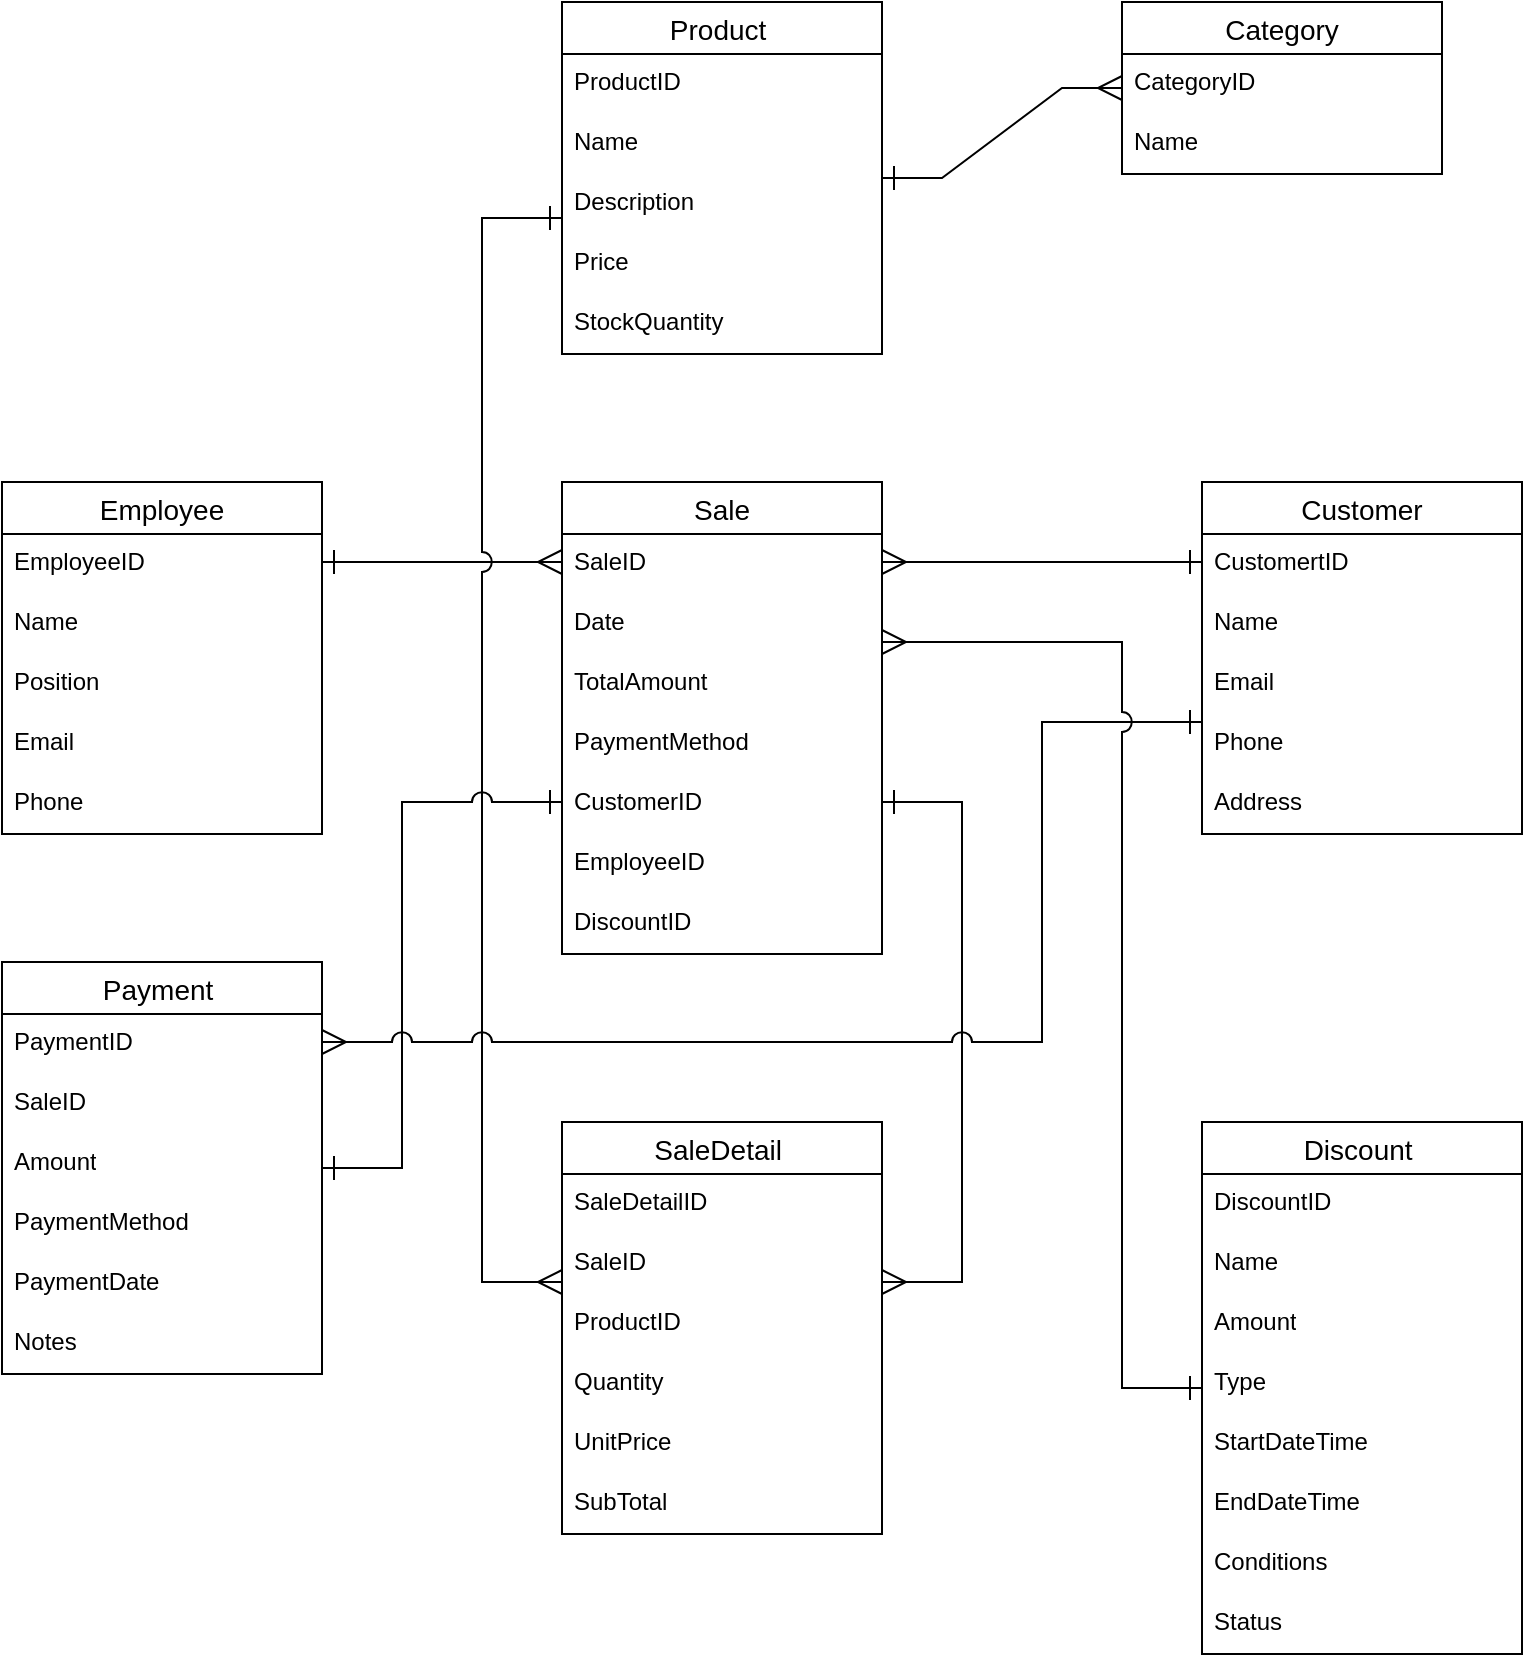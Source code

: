<mxfile version="24.2.5" type="device">
  <diagram name="Page-1" id="sjCxe3eiVFmh8ydVh7Rz">
    <mxGraphModel dx="1257" dy="764" grid="1" gridSize="10" guides="1" tooltips="1" connect="1" arrows="1" fold="1" page="1" pageScale="1" pageWidth="850" pageHeight="1100" math="0" shadow="0">
      <root>
        <mxCell id="0" />
        <mxCell id="1" parent="0" />
        <mxCell id="y_VfSDoineU-YyAkOvzb-1" value="Product " style="swimlane;fontStyle=0;childLayout=stackLayout;horizontal=1;startSize=26;horizontalStack=0;resizeParent=1;resizeParentMax=0;resizeLast=0;collapsible=1;marginBottom=0;align=center;fontSize=14;" vertex="1" parent="1">
          <mxGeometry x="320" y="40" width="160" height="176" as="geometry" />
        </mxCell>
        <mxCell id="y_VfSDoineU-YyAkOvzb-2" value="ProductID" style="text;strokeColor=none;fillColor=none;spacingLeft=4;spacingRight=4;overflow=hidden;rotatable=0;points=[[0,0.5],[1,0.5]];portConstraint=eastwest;fontSize=12;whiteSpace=wrap;html=1;" vertex="1" parent="y_VfSDoineU-YyAkOvzb-1">
          <mxGeometry y="26" width="160" height="30" as="geometry" />
        </mxCell>
        <mxCell id="y_VfSDoineU-YyAkOvzb-3" value="Name" style="text;strokeColor=none;fillColor=none;spacingLeft=4;spacingRight=4;overflow=hidden;rotatable=0;points=[[0,0.5],[1,0.5]];portConstraint=eastwest;fontSize=12;whiteSpace=wrap;html=1;" vertex="1" parent="y_VfSDoineU-YyAkOvzb-1">
          <mxGeometry y="56" width="160" height="30" as="geometry" />
        </mxCell>
        <mxCell id="y_VfSDoineU-YyAkOvzb-5" value="Description" style="text;strokeColor=none;fillColor=none;spacingLeft=4;spacingRight=4;overflow=hidden;rotatable=0;points=[[0,0.5],[1,0.5]];portConstraint=eastwest;fontSize=12;whiteSpace=wrap;html=1;" vertex="1" parent="y_VfSDoineU-YyAkOvzb-1">
          <mxGeometry y="86" width="160" height="30" as="geometry" />
        </mxCell>
        <mxCell id="y_VfSDoineU-YyAkOvzb-4" value="Price" style="text;strokeColor=none;fillColor=none;spacingLeft=4;spacingRight=4;overflow=hidden;rotatable=0;points=[[0,0.5],[1,0.5]];portConstraint=eastwest;fontSize=12;whiteSpace=wrap;html=1;" vertex="1" parent="y_VfSDoineU-YyAkOvzb-1">
          <mxGeometry y="116" width="160" height="30" as="geometry" />
        </mxCell>
        <mxCell id="y_VfSDoineU-YyAkOvzb-6" value="StockQuantity" style="text;strokeColor=none;fillColor=none;spacingLeft=4;spacingRight=4;overflow=hidden;rotatable=0;points=[[0,0.5],[1,0.5]];portConstraint=eastwest;fontSize=12;whiteSpace=wrap;html=1;" vertex="1" parent="y_VfSDoineU-YyAkOvzb-1">
          <mxGeometry y="146" width="160" height="30" as="geometry" />
        </mxCell>
        <mxCell id="y_VfSDoineU-YyAkOvzb-8" value="Category" style="swimlane;fontStyle=0;childLayout=stackLayout;horizontal=1;startSize=26;horizontalStack=0;resizeParent=1;resizeParentMax=0;resizeLast=0;collapsible=1;marginBottom=0;align=center;fontSize=14;" vertex="1" parent="1">
          <mxGeometry x="600" y="40" width="160" height="86" as="geometry" />
        </mxCell>
        <mxCell id="y_VfSDoineU-YyAkOvzb-9" value="CategoryID" style="text;strokeColor=none;fillColor=none;spacingLeft=4;spacingRight=4;overflow=hidden;rotatable=0;points=[[0,0.5],[1,0.5]];portConstraint=eastwest;fontSize=12;whiteSpace=wrap;html=1;" vertex="1" parent="y_VfSDoineU-YyAkOvzb-8">
          <mxGeometry y="26" width="160" height="30" as="geometry" />
        </mxCell>
        <mxCell id="y_VfSDoineU-YyAkOvzb-10" value="Name" style="text;strokeColor=none;fillColor=none;spacingLeft=4;spacingRight=4;overflow=hidden;rotatable=0;points=[[0,0.5],[1,0.5]];portConstraint=eastwest;fontSize=12;whiteSpace=wrap;html=1;" vertex="1" parent="y_VfSDoineU-YyAkOvzb-8">
          <mxGeometry y="56" width="160" height="30" as="geometry" />
        </mxCell>
        <mxCell id="y_VfSDoineU-YyAkOvzb-14" value="Customer" style="swimlane;fontStyle=0;childLayout=stackLayout;horizontal=1;startSize=26;horizontalStack=0;resizeParent=1;resizeParentMax=0;resizeLast=0;collapsible=1;marginBottom=0;align=center;fontSize=14;" vertex="1" parent="1">
          <mxGeometry x="640" y="280" width="160" height="176" as="geometry" />
        </mxCell>
        <mxCell id="y_VfSDoineU-YyAkOvzb-15" value="CustomertID" style="text;strokeColor=none;fillColor=none;spacingLeft=4;spacingRight=4;overflow=hidden;rotatable=0;points=[[0,0.5],[1,0.5]];portConstraint=eastwest;fontSize=12;whiteSpace=wrap;html=1;" vertex="1" parent="y_VfSDoineU-YyAkOvzb-14">
          <mxGeometry y="26" width="160" height="30" as="geometry" />
        </mxCell>
        <mxCell id="y_VfSDoineU-YyAkOvzb-16" value="Name" style="text;strokeColor=none;fillColor=none;spacingLeft=4;spacingRight=4;overflow=hidden;rotatable=0;points=[[0,0.5],[1,0.5]];portConstraint=eastwest;fontSize=12;whiteSpace=wrap;html=1;" vertex="1" parent="y_VfSDoineU-YyAkOvzb-14">
          <mxGeometry y="56" width="160" height="30" as="geometry" />
        </mxCell>
        <mxCell id="y_VfSDoineU-YyAkOvzb-17" value="Email" style="text;strokeColor=none;fillColor=none;spacingLeft=4;spacingRight=4;overflow=hidden;rotatable=0;points=[[0,0.5],[1,0.5]];portConstraint=eastwest;fontSize=12;whiteSpace=wrap;html=1;" vertex="1" parent="y_VfSDoineU-YyAkOvzb-14">
          <mxGeometry y="86" width="160" height="30" as="geometry" />
        </mxCell>
        <mxCell id="y_VfSDoineU-YyAkOvzb-18" value="Phone" style="text;strokeColor=none;fillColor=none;spacingLeft=4;spacingRight=4;overflow=hidden;rotatable=0;points=[[0,0.5],[1,0.5]];portConstraint=eastwest;fontSize=12;whiteSpace=wrap;html=1;" vertex="1" parent="y_VfSDoineU-YyAkOvzb-14">
          <mxGeometry y="116" width="160" height="30" as="geometry" />
        </mxCell>
        <mxCell id="y_VfSDoineU-YyAkOvzb-19" value="Address" style="text;strokeColor=none;fillColor=none;spacingLeft=4;spacingRight=4;overflow=hidden;rotatable=0;points=[[0,0.5],[1,0.5]];portConstraint=eastwest;fontSize=12;whiteSpace=wrap;html=1;" vertex="1" parent="y_VfSDoineU-YyAkOvzb-14">
          <mxGeometry y="146" width="160" height="30" as="geometry" />
        </mxCell>
        <mxCell id="y_VfSDoineU-YyAkOvzb-20" value="Employee" style="swimlane;fontStyle=0;childLayout=stackLayout;horizontal=1;startSize=26;horizontalStack=0;resizeParent=1;resizeParentMax=0;resizeLast=0;collapsible=1;marginBottom=0;align=center;fontSize=14;" vertex="1" parent="1">
          <mxGeometry x="40" y="280" width="160" height="176" as="geometry" />
        </mxCell>
        <mxCell id="y_VfSDoineU-YyAkOvzb-21" value="EmployeeID" style="text;strokeColor=none;fillColor=none;spacingLeft=4;spacingRight=4;overflow=hidden;rotatable=0;points=[[0,0.5],[1,0.5]];portConstraint=eastwest;fontSize=12;whiteSpace=wrap;html=1;" vertex="1" parent="y_VfSDoineU-YyAkOvzb-20">
          <mxGeometry y="26" width="160" height="30" as="geometry" />
        </mxCell>
        <mxCell id="y_VfSDoineU-YyAkOvzb-22" value="Name" style="text;strokeColor=none;fillColor=none;spacingLeft=4;spacingRight=4;overflow=hidden;rotatable=0;points=[[0,0.5],[1,0.5]];portConstraint=eastwest;fontSize=12;whiteSpace=wrap;html=1;" vertex="1" parent="y_VfSDoineU-YyAkOvzb-20">
          <mxGeometry y="56" width="160" height="30" as="geometry" />
        </mxCell>
        <mxCell id="y_VfSDoineU-YyAkOvzb-23" value="Position" style="text;strokeColor=none;fillColor=none;spacingLeft=4;spacingRight=4;overflow=hidden;rotatable=0;points=[[0,0.5],[1,0.5]];portConstraint=eastwest;fontSize=12;whiteSpace=wrap;html=1;" vertex="1" parent="y_VfSDoineU-YyAkOvzb-20">
          <mxGeometry y="86" width="160" height="30" as="geometry" />
        </mxCell>
        <mxCell id="y_VfSDoineU-YyAkOvzb-25" value="Email" style="text;strokeColor=none;fillColor=none;spacingLeft=4;spacingRight=4;overflow=hidden;rotatable=0;points=[[0,0.5],[1,0.5]];portConstraint=eastwest;fontSize=12;whiteSpace=wrap;html=1;" vertex="1" parent="y_VfSDoineU-YyAkOvzb-20">
          <mxGeometry y="116" width="160" height="30" as="geometry" />
        </mxCell>
        <mxCell id="y_VfSDoineU-YyAkOvzb-24" value="Phone" style="text;strokeColor=none;fillColor=none;spacingLeft=4;spacingRight=4;overflow=hidden;rotatable=0;points=[[0,0.5],[1,0.5]];portConstraint=eastwest;fontSize=12;whiteSpace=wrap;html=1;" vertex="1" parent="y_VfSDoineU-YyAkOvzb-20">
          <mxGeometry y="146" width="160" height="30" as="geometry" />
        </mxCell>
        <mxCell id="y_VfSDoineU-YyAkOvzb-26" value="Sale" style="swimlane;fontStyle=0;childLayout=stackLayout;horizontal=1;startSize=26;horizontalStack=0;resizeParent=1;resizeParentMax=0;resizeLast=0;collapsible=1;marginBottom=0;align=center;fontSize=14;" vertex="1" parent="1">
          <mxGeometry x="320" y="280" width="160" height="236" as="geometry" />
        </mxCell>
        <mxCell id="y_VfSDoineU-YyAkOvzb-27" value="SaleID" style="text;strokeColor=none;fillColor=none;spacingLeft=4;spacingRight=4;overflow=hidden;rotatable=0;points=[[0,0.5],[1,0.5]];portConstraint=eastwest;fontSize=12;whiteSpace=wrap;html=1;" vertex="1" parent="y_VfSDoineU-YyAkOvzb-26">
          <mxGeometry y="26" width="160" height="30" as="geometry" />
        </mxCell>
        <mxCell id="y_VfSDoineU-YyAkOvzb-28" value="Date" style="text;strokeColor=none;fillColor=none;spacingLeft=4;spacingRight=4;overflow=hidden;rotatable=0;points=[[0,0.5],[1,0.5]];portConstraint=eastwest;fontSize=12;whiteSpace=wrap;html=1;" vertex="1" parent="y_VfSDoineU-YyAkOvzb-26">
          <mxGeometry y="56" width="160" height="30" as="geometry" />
        </mxCell>
        <mxCell id="y_VfSDoineU-YyAkOvzb-29" value="TotalAmount" style="text;strokeColor=none;fillColor=none;spacingLeft=4;spacingRight=4;overflow=hidden;rotatable=0;points=[[0,0.5],[1,0.5]];portConstraint=eastwest;fontSize=12;whiteSpace=wrap;html=1;" vertex="1" parent="y_VfSDoineU-YyAkOvzb-26">
          <mxGeometry y="86" width="160" height="30" as="geometry" />
        </mxCell>
        <mxCell id="y_VfSDoineU-YyAkOvzb-30" value="PaymentMethod" style="text;strokeColor=none;fillColor=none;spacingLeft=4;spacingRight=4;overflow=hidden;rotatable=0;points=[[0,0.5],[1,0.5]];portConstraint=eastwest;fontSize=12;whiteSpace=wrap;html=1;" vertex="1" parent="y_VfSDoineU-YyAkOvzb-26">
          <mxGeometry y="116" width="160" height="30" as="geometry" />
        </mxCell>
        <mxCell id="y_VfSDoineU-YyAkOvzb-31" value="CustomerID" style="text;strokeColor=none;fillColor=none;spacingLeft=4;spacingRight=4;overflow=hidden;rotatable=0;points=[[0,0.5],[1,0.5]];portConstraint=eastwest;fontSize=12;whiteSpace=wrap;html=1;" vertex="1" parent="y_VfSDoineU-YyAkOvzb-26">
          <mxGeometry y="146" width="160" height="30" as="geometry" />
        </mxCell>
        <mxCell id="y_VfSDoineU-YyAkOvzb-32" value="EmployeeID" style="text;strokeColor=none;fillColor=none;spacingLeft=4;spacingRight=4;overflow=hidden;rotatable=0;points=[[0,0.5],[1,0.5]];portConstraint=eastwest;fontSize=12;whiteSpace=wrap;html=1;" vertex="1" parent="y_VfSDoineU-YyAkOvzb-26">
          <mxGeometry y="176" width="160" height="30" as="geometry" />
        </mxCell>
        <mxCell id="y_VfSDoineU-YyAkOvzb-57" value="DiscountID" style="text;strokeColor=none;fillColor=none;spacingLeft=4;spacingRight=4;overflow=hidden;rotatable=0;points=[[0,0.5],[1,0.5]];portConstraint=eastwest;fontSize=12;whiteSpace=wrap;html=1;" vertex="1" parent="y_VfSDoineU-YyAkOvzb-26">
          <mxGeometry y="206" width="160" height="30" as="geometry" />
        </mxCell>
        <mxCell id="y_VfSDoineU-YyAkOvzb-33" value="SaleDetail " style="swimlane;fontStyle=0;childLayout=stackLayout;horizontal=1;startSize=26;horizontalStack=0;resizeParent=1;resizeParentMax=0;resizeLast=0;collapsible=1;marginBottom=0;align=center;fontSize=14;" vertex="1" parent="1">
          <mxGeometry x="320" y="600" width="160" height="206" as="geometry" />
        </mxCell>
        <mxCell id="y_VfSDoineU-YyAkOvzb-34" value="SaleDetailID" style="text;strokeColor=none;fillColor=none;spacingLeft=4;spacingRight=4;overflow=hidden;rotatable=0;points=[[0,0.5],[1,0.5]];portConstraint=eastwest;fontSize=12;whiteSpace=wrap;html=1;" vertex="1" parent="y_VfSDoineU-YyAkOvzb-33">
          <mxGeometry y="26" width="160" height="30" as="geometry" />
        </mxCell>
        <mxCell id="y_VfSDoineU-YyAkOvzb-35" value="SaleID" style="text;strokeColor=none;fillColor=none;spacingLeft=4;spacingRight=4;overflow=hidden;rotatable=0;points=[[0,0.5],[1,0.5]];portConstraint=eastwest;fontSize=12;whiteSpace=wrap;html=1;" vertex="1" parent="y_VfSDoineU-YyAkOvzb-33">
          <mxGeometry y="56" width="160" height="30" as="geometry" />
        </mxCell>
        <mxCell id="y_VfSDoineU-YyAkOvzb-36" value="ProductID" style="text;strokeColor=none;fillColor=none;spacingLeft=4;spacingRight=4;overflow=hidden;rotatable=0;points=[[0,0.5],[1,0.5]];portConstraint=eastwest;fontSize=12;whiteSpace=wrap;html=1;" vertex="1" parent="y_VfSDoineU-YyAkOvzb-33">
          <mxGeometry y="86" width="160" height="30" as="geometry" />
        </mxCell>
        <mxCell id="y_VfSDoineU-YyAkOvzb-37" value="Quantity" style="text;strokeColor=none;fillColor=none;spacingLeft=4;spacingRight=4;overflow=hidden;rotatable=0;points=[[0,0.5],[1,0.5]];portConstraint=eastwest;fontSize=12;whiteSpace=wrap;html=1;" vertex="1" parent="y_VfSDoineU-YyAkOvzb-33">
          <mxGeometry y="116" width="160" height="30" as="geometry" />
        </mxCell>
        <mxCell id="y_VfSDoineU-YyAkOvzb-38" value="UnitPrice" style="text;strokeColor=none;fillColor=none;spacingLeft=4;spacingRight=4;overflow=hidden;rotatable=0;points=[[0,0.5],[1,0.5]];portConstraint=eastwest;fontSize=12;whiteSpace=wrap;html=1;" vertex="1" parent="y_VfSDoineU-YyAkOvzb-33">
          <mxGeometry y="146" width="160" height="30" as="geometry" />
        </mxCell>
        <mxCell id="y_VfSDoineU-YyAkOvzb-39" value="SubTotal" style="text;strokeColor=none;fillColor=none;spacingLeft=4;spacingRight=4;overflow=hidden;rotatable=0;points=[[0,0.5],[1,0.5]];portConstraint=eastwest;fontSize=12;whiteSpace=wrap;html=1;" vertex="1" parent="y_VfSDoineU-YyAkOvzb-33">
          <mxGeometry y="176" width="160" height="30" as="geometry" />
        </mxCell>
        <mxCell id="y_VfSDoineU-YyAkOvzb-40" value="" style="edgeStyle=entityRelationEdgeStyle;fontSize=12;html=1;endArrow=ERone;endFill=1;rounded=0;strokeWidth=1;endSize=10;startSize=10;jumpSize=10;startArrow=ERmany;startFill=0;jumpStyle=arc;" edge="1" parent="1" source="y_VfSDoineU-YyAkOvzb-8" target="y_VfSDoineU-YyAkOvzb-1">
          <mxGeometry width="100" height="100" relative="1" as="geometry">
            <mxPoint x="650" y="320" as="sourcePoint" />
            <mxPoint x="750" y="220" as="targetPoint" />
          </mxGeometry>
        </mxCell>
        <mxCell id="y_VfSDoineU-YyAkOvzb-41" value="" style="edgeStyle=orthogonalEdgeStyle;fontSize=12;html=1;endArrow=ERone;endFill=1;rounded=0;strokeWidth=1;endSize=10;startSize=10;jumpSize=10;startArrow=ERmany;startFill=0;jumpStyle=arc;" edge="1" parent="1" source="y_VfSDoineU-YyAkOvzb-26" target="y_VfSDoineU-YyAkOvzb-14">
          <mxGeometry width="100" height="100" relative="1" as="geometry">
            <mxPoint x="660" y="216" as="sourcePoint" />
            <mxPoint x="540" y="261" as="targetPoint" />
            <Array as="points">
              <mxPoint x="560" y="320" />
              <mxPoint x="560" y="320" />
            </Array>
          </mxGeometry>
        </mxCell>
        <mxCell id="y_VfSDoineU-YyAkOvzb-42" value="" style="edgeStyle=orthogonalEdgeStyle;fontSize=12;html=1;endArrow=ERone;endFill=1;rounded=0;strokeWidth=1;endSize=10;startSize=10;jumpSize=10;startArrow=ERmany;startFill=0;jumpStyle=arc;" edge="1" parent="1" source="y_VfSDoineU-YyAkOvzb-26" target="y_VfSDoineU-YyAkOvzb-20">
          <mxGeometry width="100" height="100" relative="1" as="geometry">
            <mxPoint x="260" y="310" as="sourcePoint" />
            <mxPoint x="610" y="378" as="targetPoint" />
            <Array as="points">
              <mxPoint x="240" y="320" />
              <mxPoint x="240" y="320" />
            </Array>
          </mxGeometry>
        </mxCell>
        <mxCell id="y_VfSDoineU-YyAkOvzb-43" value="" style="edgeStyle=orthogonalEdgeStyle;fontSize=12;html=1;endArrow=ERone;endFill=1;rounded=0;strokeWidth=1;endSize=10;startSize=10;jumpSize=10;startArrow=ERmany;startFill=0;jumpStyle=arc;" edge="1" parent="1" source="y_VfSDoineU-YyAkOvzb-33" target="y_VfSDoineU-YyAkOvzb-26">
          <mxGeometry width="100" height="100" relative="1" as="geometry">
            <mxPoint x="330" y="393" as="sourcePoint" />
            <mxPoint x="210" y="378" as="targetPoint" />
            <Array as="points">
              <mxPoint x="520" y="680" />
              <mxPoint x="520" y="440" />
            </Array>
          </mxGeometry>
        </mxCell>
        <mxCell id="y_VfSDoineU-YyAkOvzb-46" value="" style="fontSize=12;html=1;endArrow=ERone;endFill=1;rounded=0;strokeWidth=1;endSize=10;startSize=10;jumpSize=10;startArrow=ERmany;startFill=0;edgeStyle=orthogonalEdgeStyle;jumpStyle=arc;" edge="1" parent="1" source="y_VfSDoineU-YyAkOvzb-33" target="y_VfSDoineU-YyAkOvzb-1">
          <mxGeometry width="100" height="100" relative="1" as="geometry">
            <mxPoint x="250" y="635.0" as="sourcePoint" />
            <mxPoint x="250" y="160.0" as="targetPoint" />
            <Array as="points">
              <mxPoint x="280" y="680" />
              <mxPoint x="280" y="148" />
            </Array>
          </mxGeometry>
        </mxCell>
        <mxCell id="y_VfSDoineU-YyAkOvzb-47" value="Payment " style="swimlane;fontStyle=0;childLayout=stackLayout;horizontal=1;startSize=26;horizontalStack=0;resizeParent=1;resizeParentMax=0;resizeLast=0;collapsible=1;marginBottom=0;align=center;fontSize=14;" vertex="1" parent="1">
          <mxGeometry x="40" y="520" width="160" height="206" as="geometry" />
        </mxCell>
        <mxCell id="y_VfSDoineU-YyAkOvzb-48" value="PaymentID" style="text;strokeColor=none;fillColor=none;spacingLeft=4;spacingRight=4;overflow=hidden;rotatable=0;points=[[0,0.5],[1,0.5]];portConstraint=eastwest;fontSize=12;whiteSpace=wrap;html=1;fontStyle=0" vertex="1" parent="y_VfSDoineU-YyAkOvzb-47">
          <mxGeometry y="26" width="160" height="30" as="geometry" />
        </mxCell>
        <mxCell id="y_VfSDoineU-YyAkOvzb-49" value="SaleID" style="text;strokeColor=none;fillColor=none;spacingLeft=4;spacingRight=4;overflow=hidden;rotatable=0;points=[[0,0.5],[1,0.5]];portConstraint=eastwest;fontSize=12;whiteSpace=wrap;html=1;fontStyle=0" vertex="1" parent="y_VfSDoineU-YyAkOvzb-47">
          <mxGeometry y="56" width="160" height="30" as="geometry" />
        </mxCell>
        <mxCell id="y_VfSDoineU-YyAkOvzb-50" value="Amount" style="text;strokeColor=none;fillColor=none;spacingLeft=4;spacingRight=4;overflow=hidden;rotatable=0;points=[[0,0.5],[1,0.5]];portConstraint=eastwest;fontSize=12;whiteSpace=wrap;html=1;fontStyle=0" vertex="1" parent="y_VfSDoineU-YyAkOvzb-47">
          <mxGeometry y="86" width="160" height="30" as="geometry" />
        </mxCell>
        <mxCell id="y_VfSDoineU-YyAkOvzb-51" value="PaymentMethod" style="text;strokeColor=none;fillColor=none;spacingLeft=4;spacingRight=4;overflow=hidden;rotatable=0;points=[[0,0.5],[1,0.5]];portConstraint=eastwest;fontSize=12;whiteSpace=wrap;html=1;fontStyle=0" vertex="1" parent="y_VfSDoineU-YyAkOvzb-47">
          <mxGeometry y="116" width="160" height="30" as="geometry" />
        </mxCell>
        <mxCell id="y_VfSDoineU-YyAkOvzb-52" value="PaymentDate" style="text;strokeColor=none;fillColor=none;spacingLeft=4;spacingRight=4;overflow=hidden;rotatable=0;points=[[0,0.5],[1,0.5]];portConstraint=eastwest;fontSize=12;whiteSpace=wrap;html=1;fontStyle=0" vertex="1" parent="y_VfSDoineU-YyAkOvzb-47">
          <mxGeometry y="146" width="160" height="30" as="geometry" />
        </mxCell>
        <mxCell id="y_VfSDoineU-YyAkOvzb-53" value="Notes" style="text;strokeColor=none;fillColor=none;spacingLeft=4;spacingRight=4;overflow=hidden;rotatable=0;points=[[0,0.5],[1,0.5]];portConstraint=eastwest;fontSize=12;whiteSpace=wrap;html=1;fontStyle=0" vertex="1" parent="y_VfSDoineU-YyAkOvzb-47">
          <mxGeometry y="176" width="160" height="30" as="geometry" />
        </mxCell>
        <mxCell id="y_VfSDoineU-YyAkOvzb-54" value="" style="edgeStyle=orthogonalEdgeStyle;fontSize=12;html=1;endArrow=ERone;endFill=1;rounded=0;strokeWidth=1;endSize=10;startSize=10;jumpSize=10;startArrow=ERone;startFill=0;jumpStyle=arc;" edge="1" parent="1" source="y_VfSDoineU-YyAkOvzb-47" target="y_VfSDoineU-YyAkOvzb-26">
          <mxGeometry width="100" height="100" relative="1" as="geometry">
            <mxPoint x="280" y="495" as="sourcePoint" />
            <mxPoint x="160" y="480" as="targetPoint" />
            <Array as="points">
              <mxPoint x="240" y="623" />
              <mxPoint x="240" y="440" />
            </Array>
          </mxGeometry>
        </mxCell>
        <mxCell id="y_VfSDoineU-YyAkOvzb-56" value="" style="edgeStyle=orthogonalEdgeStyle;fontSize=12;html=1;endArrow=ERone;endFill=1;rounded=0;strokeWidth=1;endSize=10;startSize=10;jumpSize=10;startArrow=ERmany;startFill=0;jumpStyle=arc;" edge="1" parent="1" source="y_VfSDoineU-YyAkOvzb-47" target="y_VfSDoineU-YyAkOvzb-14">
          <mxGeometry width="100" height="100" relative="1" as="geometry">
            <mxPoint x="490" y="393" as="sourcePoint" />
            <mxPoint x="610" y="378" as="targetPoint" />
            <Array as="points">
              <mxPoint x="560" y="560" />
              <mxPoint x="560" y="400" />
            </Array>
          </mxGeometry>
        </mxCell>
        <mxCell id="y_VfSDoineU-YyAkOvzb-58" value="Discount " style="swimlane;fontStyle=0;childLayout=stackLayout;horizontal=1;startSize=26;horizontalStack=0;resizeParent=1;resizeParentMax=0;resizeLast=0;collapsible=1;marginBottom=0;align=center;fontSize=14;" vertex="1" parent="1">
          <mxGeometry x="640" y="600" width="160" height="266" as="geometry" />
        </mxCell>
        <mxCell id="y_VfSDoineU-YyAkOvzb-59" value="DiscountID" style="text;strokeColor=none;fillColor=none;spacingLeft=4;spacingRight=4;overflow=hidden;rotatable=0;points=[[0,0.5],[1,0.5]];portConstraint=eastwest;fontSize=12;whiteSpace=wrap;html=1;" vertex="1" parent="y_VfSDoineU-YyAkOvzb-58">
          <mxGeometry y="26" width="160" height="30" as="geometry" />
        </mxCell>
        <mxCell id="y_VfSDoineU-YyAkOvzb-60" value="Name" style="text;strokeColor=none;fillColor=none;spacingLeft=4;spacingRight=4;overflow=hidden;rotatable=0;points=[[0,0.5],[1,0.5]];portConstraint=eastwest;fontSize=12;whiteSpace=wrap;html=1;" vertex="1" parent="y_VfSDoineU-YyAkOvzb-58">
          <mxGeometry y="56" width="160" height="30" as="geometry" />
        </mxCell>
        <mxCell id="y_VfSDoineU-YyAkOvzb-61" value="Amount" style="text;strokeColor=none;fillColor=none;spacingLeft=4;spacingRight=4;overflow=hidden;rotatable=0;points=[[0,0.5],[1,0.5]];portConstraint=eastwest;fontSize=12;whiteSpace=wrap;html=1;" vertex="1" parent="y_VfSDoineU-YyAkOvzb-58">
          <mxGeometry y="86" width="160" height="30" as="geometry" />
        </mxCell>
        <mxCell id="y_VfSDoineU-YyAkOvzb-62" value="Type" style="text;strokeColor=none;fillColor=none;spacingLeft=4;spacingRight=4;overflow=hidden;rotatable=0;points=[[0,0.5],[1,0.5]];portConstraint=eastwest;fontSize=12;whiteSpace=wrap;html=1;" vertex="1" parent="y_VfSDoineU-YyAkOvzb-58">
          <mxGeometry y="116" width="160" height="30" as="geometry" />
        </mxCell>
        <mxCell id="y_VfSDoineU-YyAkOvzb-63" value="StartDateTime" style="text;strokeColor=none;fillColor=none;spacingLeft=4;spacingRight=4;overflow=hidden;rotatable=0;points=[[0,0.5],[1,0.5]];portConstraint=eastwest;fontSize=12;whiteSpace=wrap;html=1;" vertex="1" parent="y_VfSDoineU-YyAkOvzb-58">
          <mxGeometry y="146" width="160" height="30" as="geometry" />
        </mxCell>
        <mxCell id="y_VfSDoineU-YyAkOvzb-64" value="EndDateTime" style="text;strokeColor=none;fillColor=none;spacingLeft=4;spacingRight=4;overflow=hidden;rotatable=0;points=[[0,0.5],[1,0.5]];portConstraint=eastwest;fontSize=12;whiteSpace=wrap;html=1;" vertex="1" parent="y_VfSDoineU-YyAkOvzb-58">
          <mxGeometry y="176" width="160" height="30" as="geometry" />
        </mxCell>
        <mxCell id="y_VfSDoineU-YyAkOvzb-65" value="Conditions" style="text;strokeColor=none;fillColor=none;spacingLeft=4;spacingRight=4;overflow=hidden;rotatable=0;points=[[0,0.5],[1,0.5]];portConstraint=eastwest;fontSize=12;whiteSpace=wrap;html=1;" vertex="1" parent="y_VfSDoineU-YyAkOvzb-58">
          <mxGeometry y="206" width="160" height="30" as="geometry" />
        </mxCell>
        <mxCell id="y_VfSDoineU-YyAkOvzb-66" value="Status" style="text;strokeColor=none;fillColor=none;spacingLeft=4;spacingRight=4;overflow=hidden;rotatable=0;points=[[0,0.5],[1,0.5]];portConstraint=eastwest;fontSize=12;whiteSpace=wrap;html=1;" vertex="1" parent="y_VfSDoineU-YyAkOvzb-58">
          <mxGeometry y="236" width="160" height="30" as="geometry" />
        </mxCell>
        <mxCell id="y_VfSDoineU-YyAkOvzb-67" value="" style="edgeStyle=orthogonalEdgeStyle;fontSize=12;html=1;endArrow=ERone;endFill=1;rounded=0;strokeWidth=1;endSize=10;startSize=10;jumpSize=10;startArrow=ERmany;startFill=0;jumpStyle=arc;" edge="1" parent="1" source="y_VfSDoineU-YyAkOvzb-26" target="y_VfSDoineU-YyAkOvzb-58">
          <mxGeometry width="100" height="100" relative="1" as="geometry">
            <mxPoint x="490" y="408" as="sourcePoint" />
            <mxPoint x="610" y="378" as="targetPoint" />
            <Array as="points">
              <mxPoint x="600" y="360" />
            </Array>
          </mxGeometry>
        </mxCell>
      </root>
    </mxGraphModel>
  </diagram>
</mxfile>
